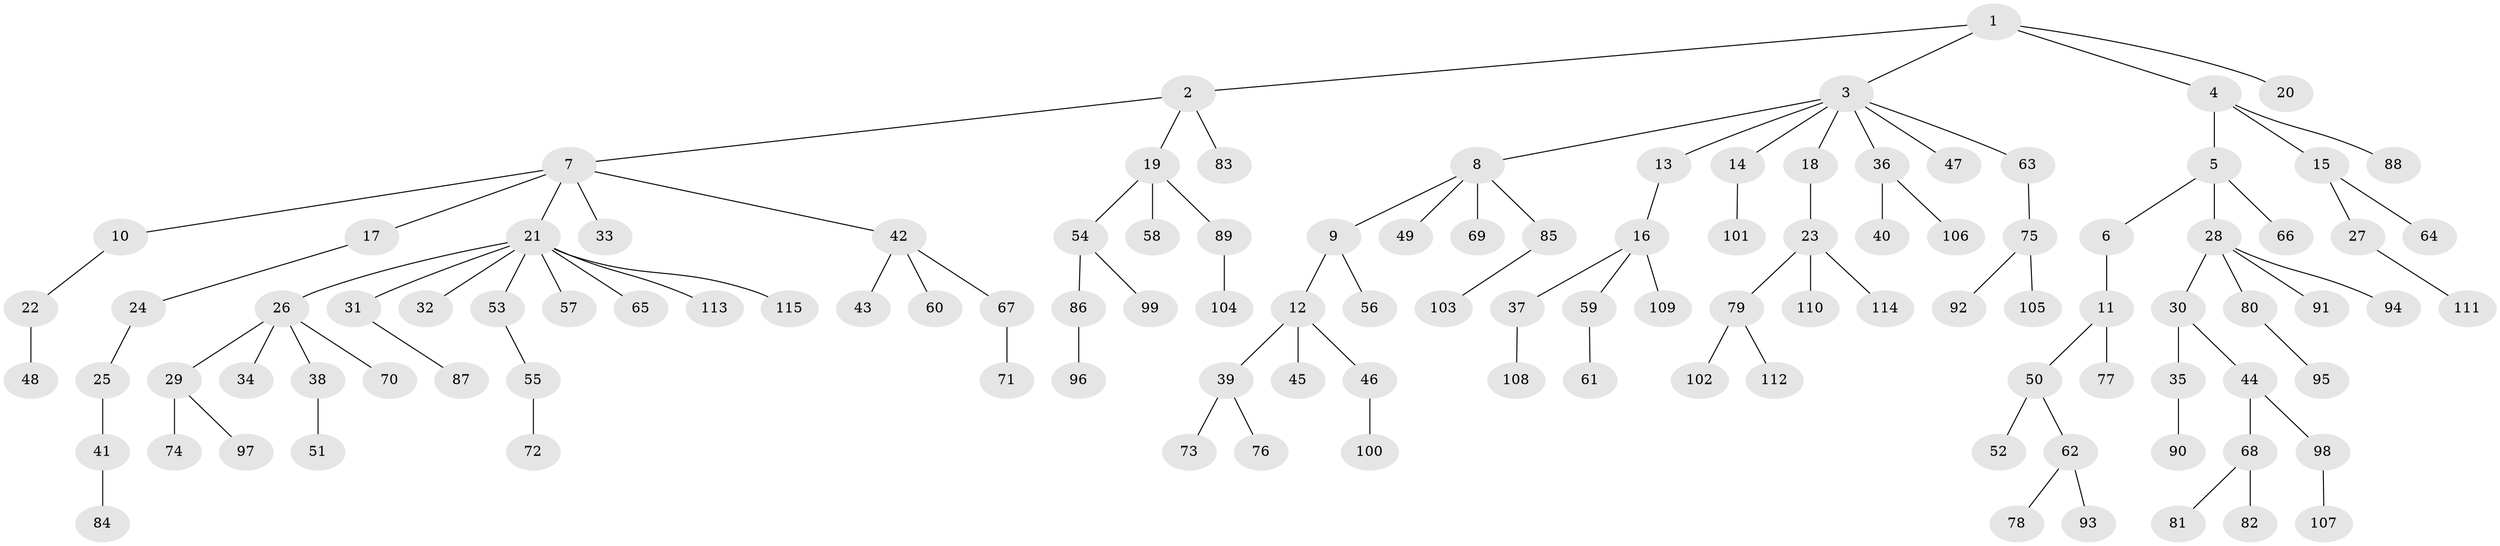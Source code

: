 // coarse degree distribution, {3: 0.06329113924050633, 7: 0.02531645569620253, 5: 0.02531645569620253, 2: 0.21518987341772153, 6: 0.012658227848101266, 4: 0.0759493670886076, 8: 0.012658227848101266, 1: 0.569620253164557}
// Generated by graph-tools (version 1.1) at 2025/24/03/03/25 07:24:06]
// undirected, 115 vertices, 114 edges
graph export_dot {
graph [start="1"]
  node [color=gray90,style=filled];
  1;
  2;
  3;
  4;
  5;
  6;
  7;
  8;
  9;
  10;
  11;
  12;
  13;
  14;
  15;
  16;
  17;
  18;
  19;
  20;
  21;
  22;
  23;
  24;
  25;
  26;
  27;
  28;
  29;
  30;
  31;
  32;
  33;
  34;
  35;
  36;
  37;
  38;
  39;
  40;
  41;
  42;
  43;
  44;
  45;
  46;
  47;
  48;
  49;
  50;
  51;
  52;
  53;
  54;
  55;
  56;
  57;
  58;
  59;
  60;
  61;
  62;
  63;
  64;
  65;
  66;
  67;
  68;
  69;
  70;
  71;
  72;
  73;
  74;
  75;
  76;
  77;
  78;
  79;
  80;
  81;
  82;
  83;
  84;
  85;
  86;
  87;
  88;
  89;
  90;
  91;
  92;
  93;
  94;
  95;
  96;
  97;
  98;
  99;
  100;
  101;
  102;
  103;
  104;
  105;
  106;
  107;
  108;
  109;
  110;
  111;
  112;
  113;
  114;
  115;
  1 -- 2;
  1 -- 3;
  1 -- 4;
  1 -- 20;
  2 -- 7;
  2 -- 19;
  2 -- 83;
  3 -- 8;
  3 -- 13;
  3 -- 14;
  3 -- 18;
  3 -- 36;
  3 -- 47;
  3 -- 63;
  4 -- 5;
  4 -- 15;
  4 -- 88;
  5 -- 6;
  5 -- 28;
  5 -- 66;
  6 -- 11;
  7 -- 10;
  7 -- 17;
  7 -- 21;
  7 -- 33;
  7 -- 42;
  8 -- 9;
  8 -- 49;
  8 -- 69;
  8 -- 85;
  9 -- 12;
  9 -- 56;
  10 -- 22;
  11 -- 50;
  11 -- 77;
  12 -- 39;
  12 -- 45;
  12 -- 46;
  13 -- 16;
  14 -- 101;
  15 -- 27;
  15 -- 64;
  16 -- 37;
  16 -- 59;
  16 -- 109;
  17 -- 24;
  18 -- 23;
  19 -- 54;
  19 -- 58;
  19 -- 89;
  21 -- 26;
  21 -- 31;
  21 -- 32;
  21 -- 53;
  21 -- 57;
  21 -- 65;
  21 -- 113;
  21 -- 115;
  22 -- 48;
  23 -- 79;
  23 -- 110;
  23 -- 114;
  24 -- 25;
  25 -- 41;
  26 -- 29;
  26 -- 34;
  26 -- 38;
  26 -- 70;
  27 -- 111;
  28 -- 30;
  28 -- 80;
  28 -- 91;
  28 -- 94;
  29 -- 74;
  29 -- 97;
  30 -- 35;
  30 -- 44;
  31 -- 87;
  35 -- 90;
  36 -- 40;
  36 -- 106;
  37 -- 108;
  38 -- 51;
  39 -- 73;
  39 -- 76;
  41 -- 84;
  42 -- 43;
  42 -- 60;
  42 -- 67;
  44 -- 68;
  44 -- 98;
  46 -- 100;
  50 -- 52;
  50 -- 62;
  53 -- 55;
  54 -- 86;
  54 -- 99;
  55 -- 72;
  59 -- 61;
  62 -- 78;
  62 -- 93;
  63 -- 75;
  67 -- 71;
  68 -- 81;
  68 -- 82;
  75 -- 92;
  75 -- 105;
  79 -- 102;
  79 -- 112;
  80 -- 95;
  85 -- 103;
  86 -- 96;
  89 -- 104;
  98 -- 107;
}
